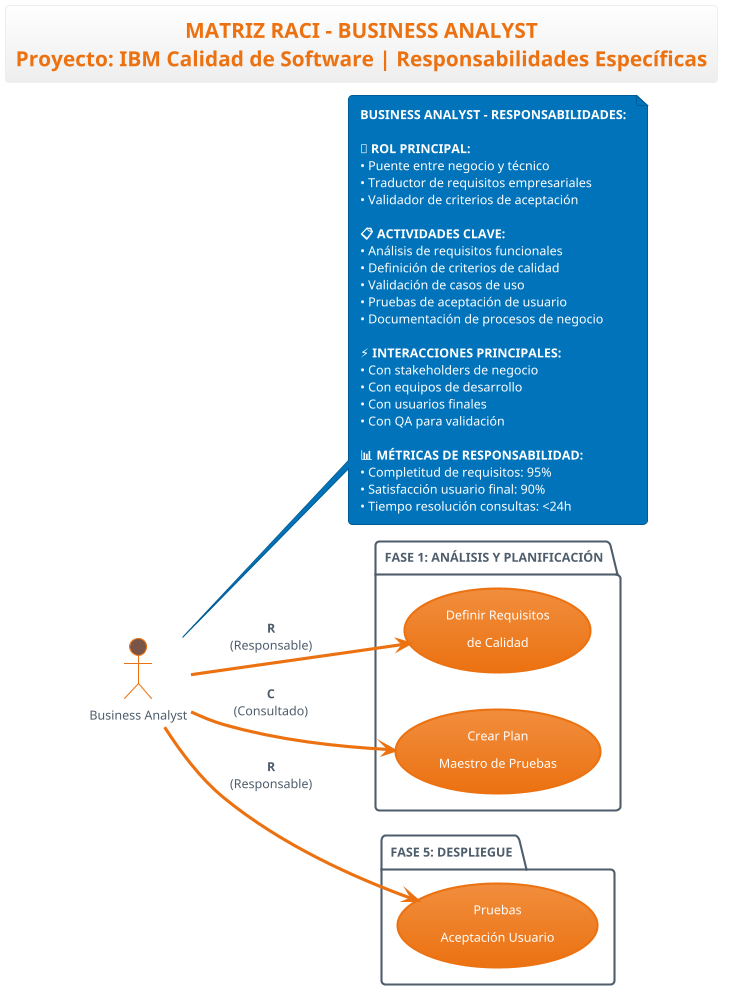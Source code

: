 @startuml roles-business-analyst
!theme aws-orange
left to right direction

title **MATRIZ RACI - BUSINESS ANALYST**\nProyecto: IBM Calidad de Software | Responsabilidades Específicas

' Actor principal
actor "Business Analyst" as BA #795548

' Casos de uso por fases donde BA participa
package "**FASE 1: ANÁLISIS Y PLANIFICACIÓN**" {
  usecase "Definir Requisitos\nde Calidad" as UC1
  usecase "Crear Plan\nMaestro de Pruebas" as UC2
}

package "**FASE 5: DESPLIEGUE**" {
  usecase "Pruebas\nAceptación Usuario" as UC13
}

' Relaciones específicas del Business Analyst
BA --> UC1 : **R**\n(Responsable)
BA --> UC2 : **C**\n(Consultado)
BA --> UC13 : **R**\n(Responsable)

' Descripción del rol
note right of BA
**BUSINESS ANALYST - RESPONSABILIDADES:**

**🎯 ROL PRINCIPAL:**
• Puente entre negocio y técnico
• Traductor de requisitos empresariales
• Validador de criterios de aceptación

**📋 ACTIVIDADES CLAVE:**
• Análisis de requisitos funcionales
• Definición de criterios de calidad
• Validación de casos de uso
• Pruebas de aceptación de usuario
• Documentación de procesos de negocio

**⚡ INTERACCIONES PRINCIPALES:**
• Con stakeholders de negocio
• Con equipos de desarrollo
• Con usuarios finales
• Con QA para validación

**📊 MÉTRICAS DE RESPONSABILIDAD:**
• Completitud de requisitos: 95%
• Satisfacción usuario final: 90%
• Tiempo resolución consultas: <24h
end note

@enduml
